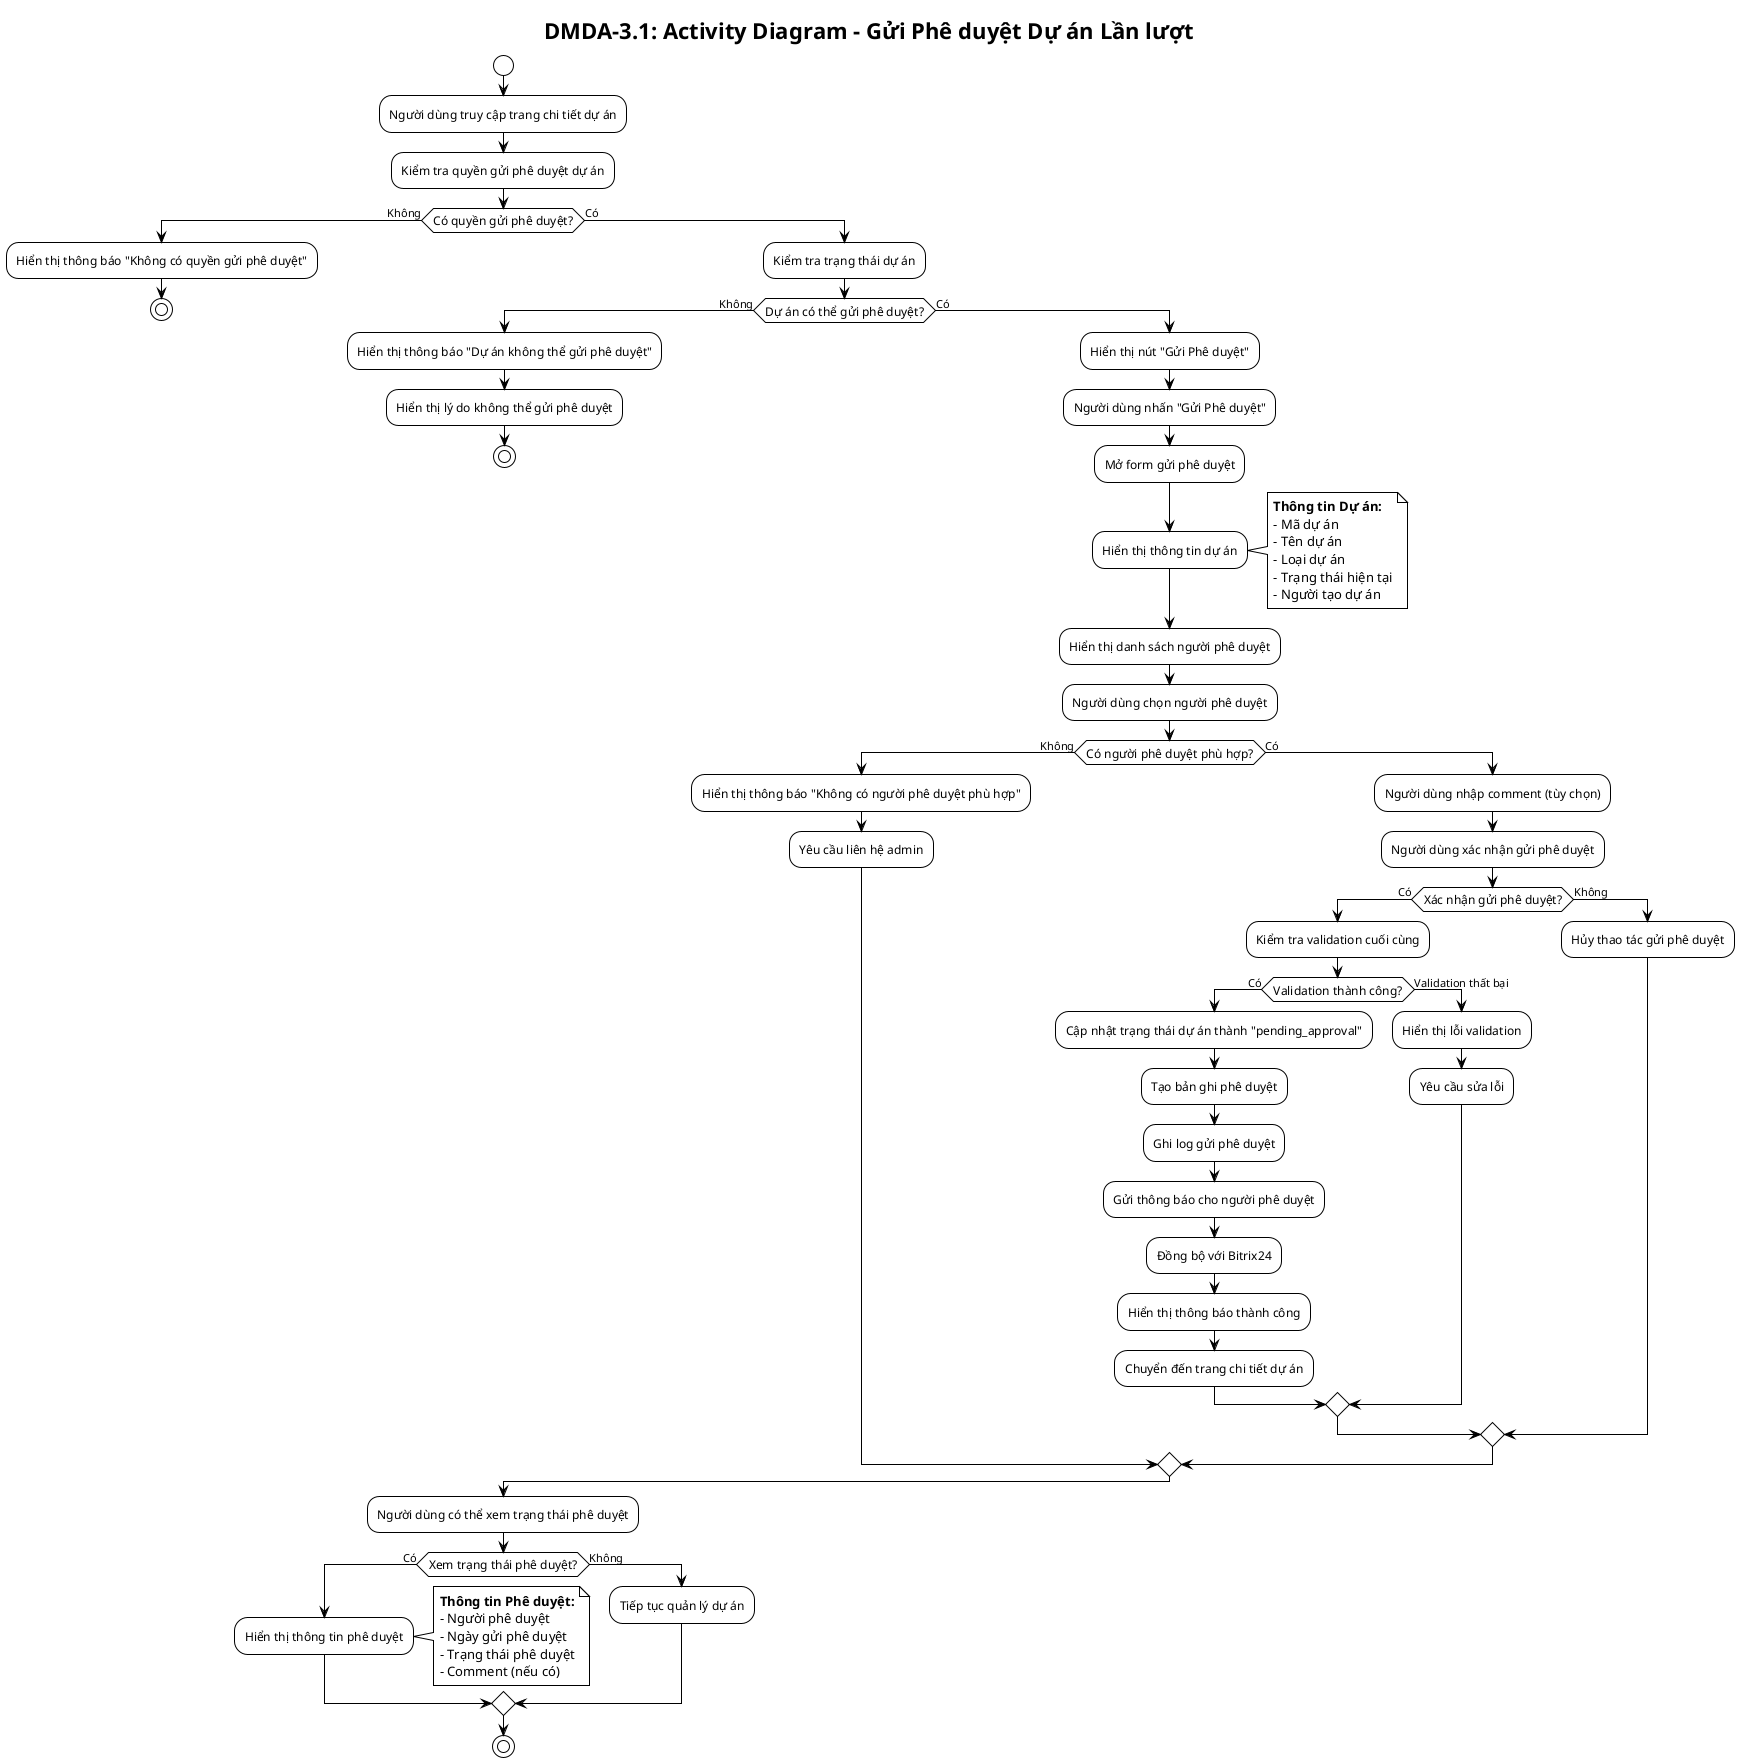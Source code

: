@startuml DMDA-3.1 Activity Diagram
!theme plain
skinparam activityFontSize 12

title DMDA-3.1: Activity Diagram - Gửi Phê duyệt Dự án Lần lượt

start

:Người dùng truy cập trang chi tiết dự án;

:Kiểm tra quyền gửi phê duyệt dự án;

if (Có quyền gửi phê duyệt?) then (Không)
    :Hiển thị thông báo "Không có quyền gửi phê duyệt";
    stop
else (Có)
    :Kiểm tra trạng thái dự án;
    
    if (Dự án có thể gửi phê duyệt?) then (Không)
        :Hiển thị thông báo "Dự án không thể gửi phê duyệt";
        :Hiển thị lý do không thể gửi phê duyệt;
        stop
    else (Có)
        :Hiển thị nút "Gửi Phê duyệt";
        :Người dùng nhấn "Gửi Phê duyệt";
        :Mở form gửi phê duyệt;
        
        :Hiển thị thông tin dự án;
        note right
        **Thông tin Dự án:**
        - Mã dự án
        - Tên dự án
        - Loại dự án
        - Trạng thái hiện tại
        - Người tạo dự án
        end note
        
        :Hiển thị danh sách người phê duyệt;
        :Người dùng chọn người phê duyệt;
        
        if (Có người phê duyệt phù hợp?) then (Không)
            :Hiển thị thông báo "Không có người phê duyệt phù hợp";
            :Yêu cầu liên hệ admin;
        else (Có)
            :Người dùng nhập comment (tùy chọn);
            :Người dùng xác nhận gửi phê duyệt;
            
            if (Xác nhận gửi phê duyệt?) then (Có)
                :Kiểm tra validation cuối cùng;
                
                if (Validation thành công?) then (Có)
                    :Cập nhật trạng thái dự án thành "pending_approval";
                    :Tạo bản ghi phê duyệt;
                    :Ghi log gửi phê duyệt;
                    :Gửi thông báo cho người phê duyệt;
                    :Đồng bộ với Bitrix24;
                    :Hiển thị thông báo thành công;
                    :Chuyển đến trang chi tiết dự án;
                else (Validation thất bại)
                    :Hiển thị lỗi validation;
                    :Yêu cầu sửa lỗi;
                endif
            else (Không)
                :Hủy thao tác gửi phê duyệt;
            endif
        endif
    endif
endif

:Người dùng có thể xem trạng thái phê duyệt;

if (Xem trạng thái phê duyệt?) then (Có)
    :Hiển thị thông tin phê duyệt;
    note right
    **Thông tin Phê duyệt:**
    - Người phê duyệt
    - Ngày gửi phê duyệt
    - Trạng thái phê duyệt
    - Comment (nếu có)
    end note
else (Không)
    :Tiếp tục quản lý dự án;
endif

stop

@enduml
